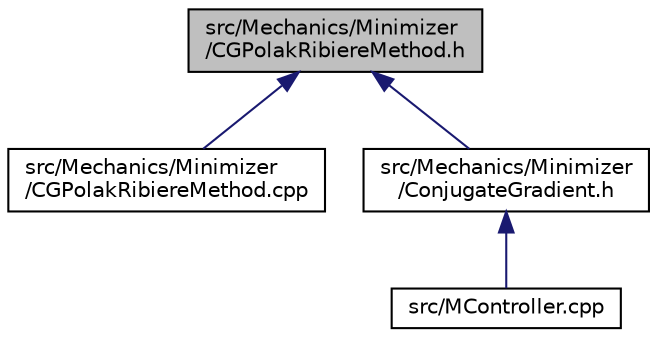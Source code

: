 digraph "src/Mechanics/Minimizer/CGPolakRibiereMethod.h"
{
 // INTERACTIVE_SVG=YES
  edge [fontname="Helvetica",fontsize="10",labelfontname="Helvetica",labelfontsize="10"];
  node [fontname="Helvetica",fontsize="10",shape=record];
  Node16 [label="src/Mechanics/Minimizer\l/CGPolakRibiereMethod.h",height=0.2,width=0.4,color="black", fillcolor="grey75", style="filled", fontcolor="black"];
  Node16 -> Node17 [dir="back",color="midnightblue",fontsize="10",style="solid",fontname="Helvetica"];
  Node17 [label="src/Mechanics/Minimizer\l/CGPolakRibiereMethod.cpp",height=0.2,width=0.4,color="black", fillcolor="white", style="filled",URL="$CGPolakRibiereMethod_8cpp.html"];
  Node16 -> Node18 [dir="back",color="midnightblue",fontsize="10",style="solid",fontname="Helvetica"];
  Node18 [label="src/Mechanics/Minimizer\l/ConjugateGradient.h",height=0.2,width=0.4,color="black", fillcolor="white", style="filled",URL="$ConjugateGradient_8h.html"];
  Node18 -> Node19 [dir="back",color="midnightblue",fontsize="10",style="solid",fontname="Helvetica"];
  Node19 [label="src/MController.cpp",height=0.2,width=0.4,color="black", fillcolor="white", style="filled",URL="$MController_8cpp.html"];
}
